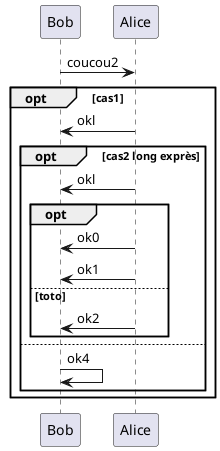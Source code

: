 {
  "sha1": "n48eblenwb5lam9pwxgxqmtm7qch8pr",
  "insertion": {
    "when": "2024-06-04T17:28:38.178Z",
    "user": "plantuml@gmail.com"
  }
}
@startuml
Bob->Alice: coucou2
opt cas1
Alice -> Bob:okl
opt cas2 long exprès
Alice -> Bob:okl
opt
	Alice->Bob: ok0
	Alice->Bob: ok1
	else toto
	Alice->Bob: ok2
end
else
Bob->Bob: ok4
end
end
@enduml
